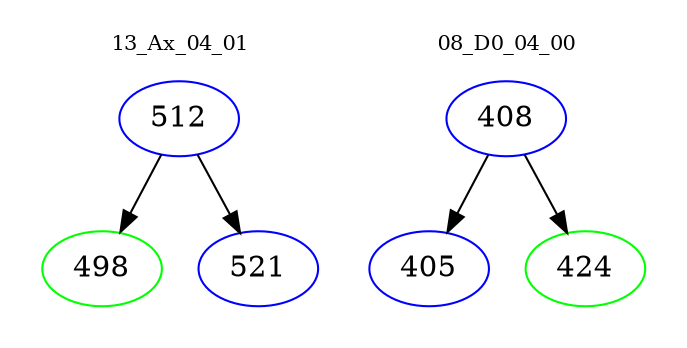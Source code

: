 digraph{
subgraph cluster_0 {
color = white
label = "13_Ax_04_01";
fontsize=10;
T0_512 [label="512", color="blue"]
T0_512 -> T0_498 [color="black"]
T0_498 [label="498", color="green"]
T0_512 -> T0_521 [color="black"]
T0_521 [label="521", color="blue"]
}
subgraph cluster_1 {
color = white
label = "08_D0_04_00";
fontsize=10;
T1_408 [label="408", color="blue"]
T1_408 -> T1_405 [color="black"]
T1_405 [label="405", color="blue"]
T1_408 -> T1_424 [color="black"]
T1_424 [label="424", color="green"]
}
}

